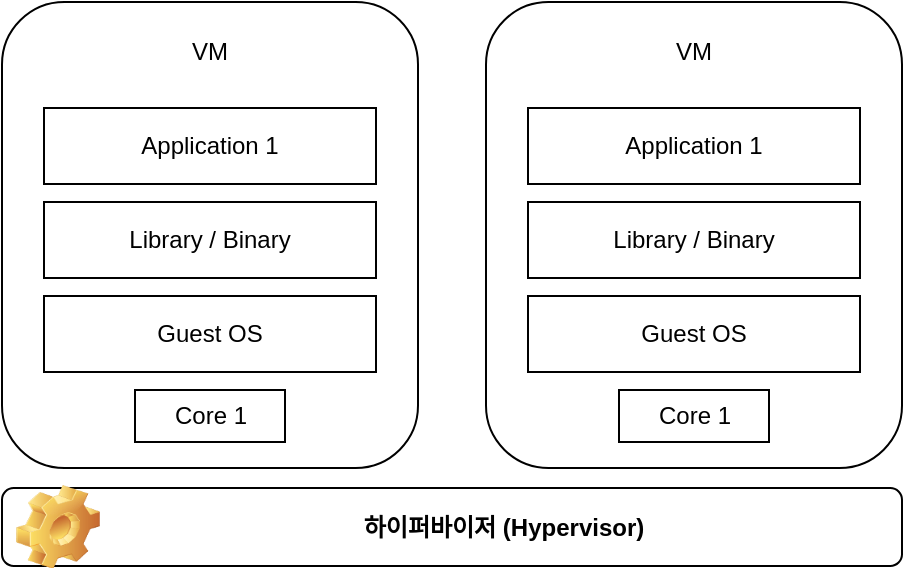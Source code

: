<mxfile version="21.2.9" type="github">
  <diagram name="페이지-1" id="b9hPvHxMqKQLV7_Slofh">
    <mxGraphModel dx="381" dy="636" grid="0" gridSize="10" guides="1" tooltips="1" connect="1" arrows="1" fold="1" page="1" pageScale="1" pageWidth="100000" pageHeight="20000" math="0" shadow="0">
      <root>
        <mxCell id="0" />
        <mxCell id="1" parent="0" />
        <mxCell id="dhz5E3iuKjRYDUtLJkeY-1" value="" style="rounded=1;whiteSpace=wrap;html=1;" vertex="1" parent="1">
          <mxGeometry x="89" y="160" width="208" height="233" as="geometry" />
        </mxCell>
        <mxCell id="dhz5E3iuKjRYDUtLJkeY-2" value="Application 1" style="rounded=0;whiteSpace=wrap;html=1;" vertex="1" parent="1">
          <mxGeometry x="110" y="213" width="166" height="38" as="geometry" />
        </mxCell>
        <mxCell id="dhz5E3iuKjRYDUtLJkeY-4" value="Library / Binary" style="rounded=0;whiteSpace=wrap;html=1;" vertex="1" parent="1">
          <mxGeometry x="110" y="260" width="166" height="38" as="geometry" />
        </mxCell>
        <mxCell id="dhz5E3iuKjRYDUtLJkeY-5" value="Guest OS" style="rounded=0;whiteSpace=wrap;html=1;" vertex="1" parent="1">
          <mxGeometry x="110" y="307" width="166" height="38" as="geometry" />
        </mxCell>
        <mxCell id="dhz5E3iuKjRYDUtLJkeY-6" value="Core 1" style="rounded=0;whiteSpace=wrap;html=1;" vertex="1" parent="1">
          <mxGeometry x="155.5" y="354" width="75" height="26" as="geometry" />
        </mxCell>
        <mxCell id="dhz5E3iuKjRYDUtLJkeY-7" value="" style="rounded=1;whiteSpace=wrap;html=1;" vertex="1" parent="1">
          <mxGeometry x="331" y="160" width="208" height="233" as="geometry" />
        </mxCell>
        <mxCell id="dhz5E3iuKjRYDUtLJkeY-8" value="Application 1" style="rounded=0;whiteSpace=wrap;html=1;" vertex="1" parent="1">
          <mxGeometry x="352" y="213" width="166" height="38" as="geometry" />
        </mxCell>
        <mxCell id="dhz5E3iuKjRYDUtLJkeY-9" value="Library / Binary" style="rounded=0;whiteSpace=wrap;html=1;" vertex="1" parent="1">
          <mxGeometry x="352" y="260" width="166" height="38" as="geometry" />
        </mxCell>
        <mxCell id="dhz5E3iuKjRYDUtLJkeY-10" value="Guest OS" style="rounded=0;whiteSpace=wrap;html=1;" vertex="1" parent="1">
          <mxGeometry x="352" y="307" width="166" height="38" as="geometry" />
        </mxCell>
        <mxCell id="dhz5E3iuKjRYDUtLJkeY-11" value="Core 1" style="rounded=0;whiteSpace=wrap;html=1;" vertex="1" parent="1">
          <mxGeometry x="397.5" y="354" width="75" height="26" as="geometry" />
        </mxCell>
        <mxCell id="dhz5E3iuKjRYDUtLJkeY-12" value="VM" style="text;html=1;strokeColor=none;fillColor=none;align=center;verticalAlign=middle;whiteSpace=wrap;rounded=0;" vertex="1" parent="1">
          <mxGeometry x="163" y="170" width="60" height="30" as="geometry" />
        </mxCell>
        <mxCell id="dhz5E3iuKjRYDUtLJkeY-13" value="VM" style="text;html=1;strokeColor=none;fillColor=none;align=center;verticalAlign=middle;whiteSpace=wrap;rounded=0;" vertex="1" parent="1">
          <mxGeometry x="405" y="170" width="60" height="30" as="geometry" />
        </mxCell>
        <mxCell id="dhz5E3iuKjRYDUtLJkeY-14" value="하이퍼바이저 (Hypervisor)" style="label;whiteSpace=wrap;html=1;image=img/clipart/Gear_128x128.png;align=center;" vertex="1" parent="1">
          <mxGeometry x="89" y="403" width="450" height="39" as="geometry" />
        </mxCell>
      </root>
    </mxGraphModel>
  </diagram>
</mxfile>
